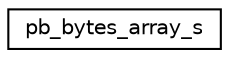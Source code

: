 digraph "Graphical Class Hierarchy"
{
 // LATEX_PDF_SIZE
  edge [fontname="Helvetica",fontsize="10",labelfontname="Helvetica",labelfontsize="10"];
  node [fontname="Helvetica",fontsize="10",shape=record];
  rankdir="LR";
  Node0 [label="pb_bytes_array_s",height=0.2,width=0.4,color="black", fillcolor="white", style="filled",URL="$structpb__bytes__array__s.html",tooltip=" "];
}
